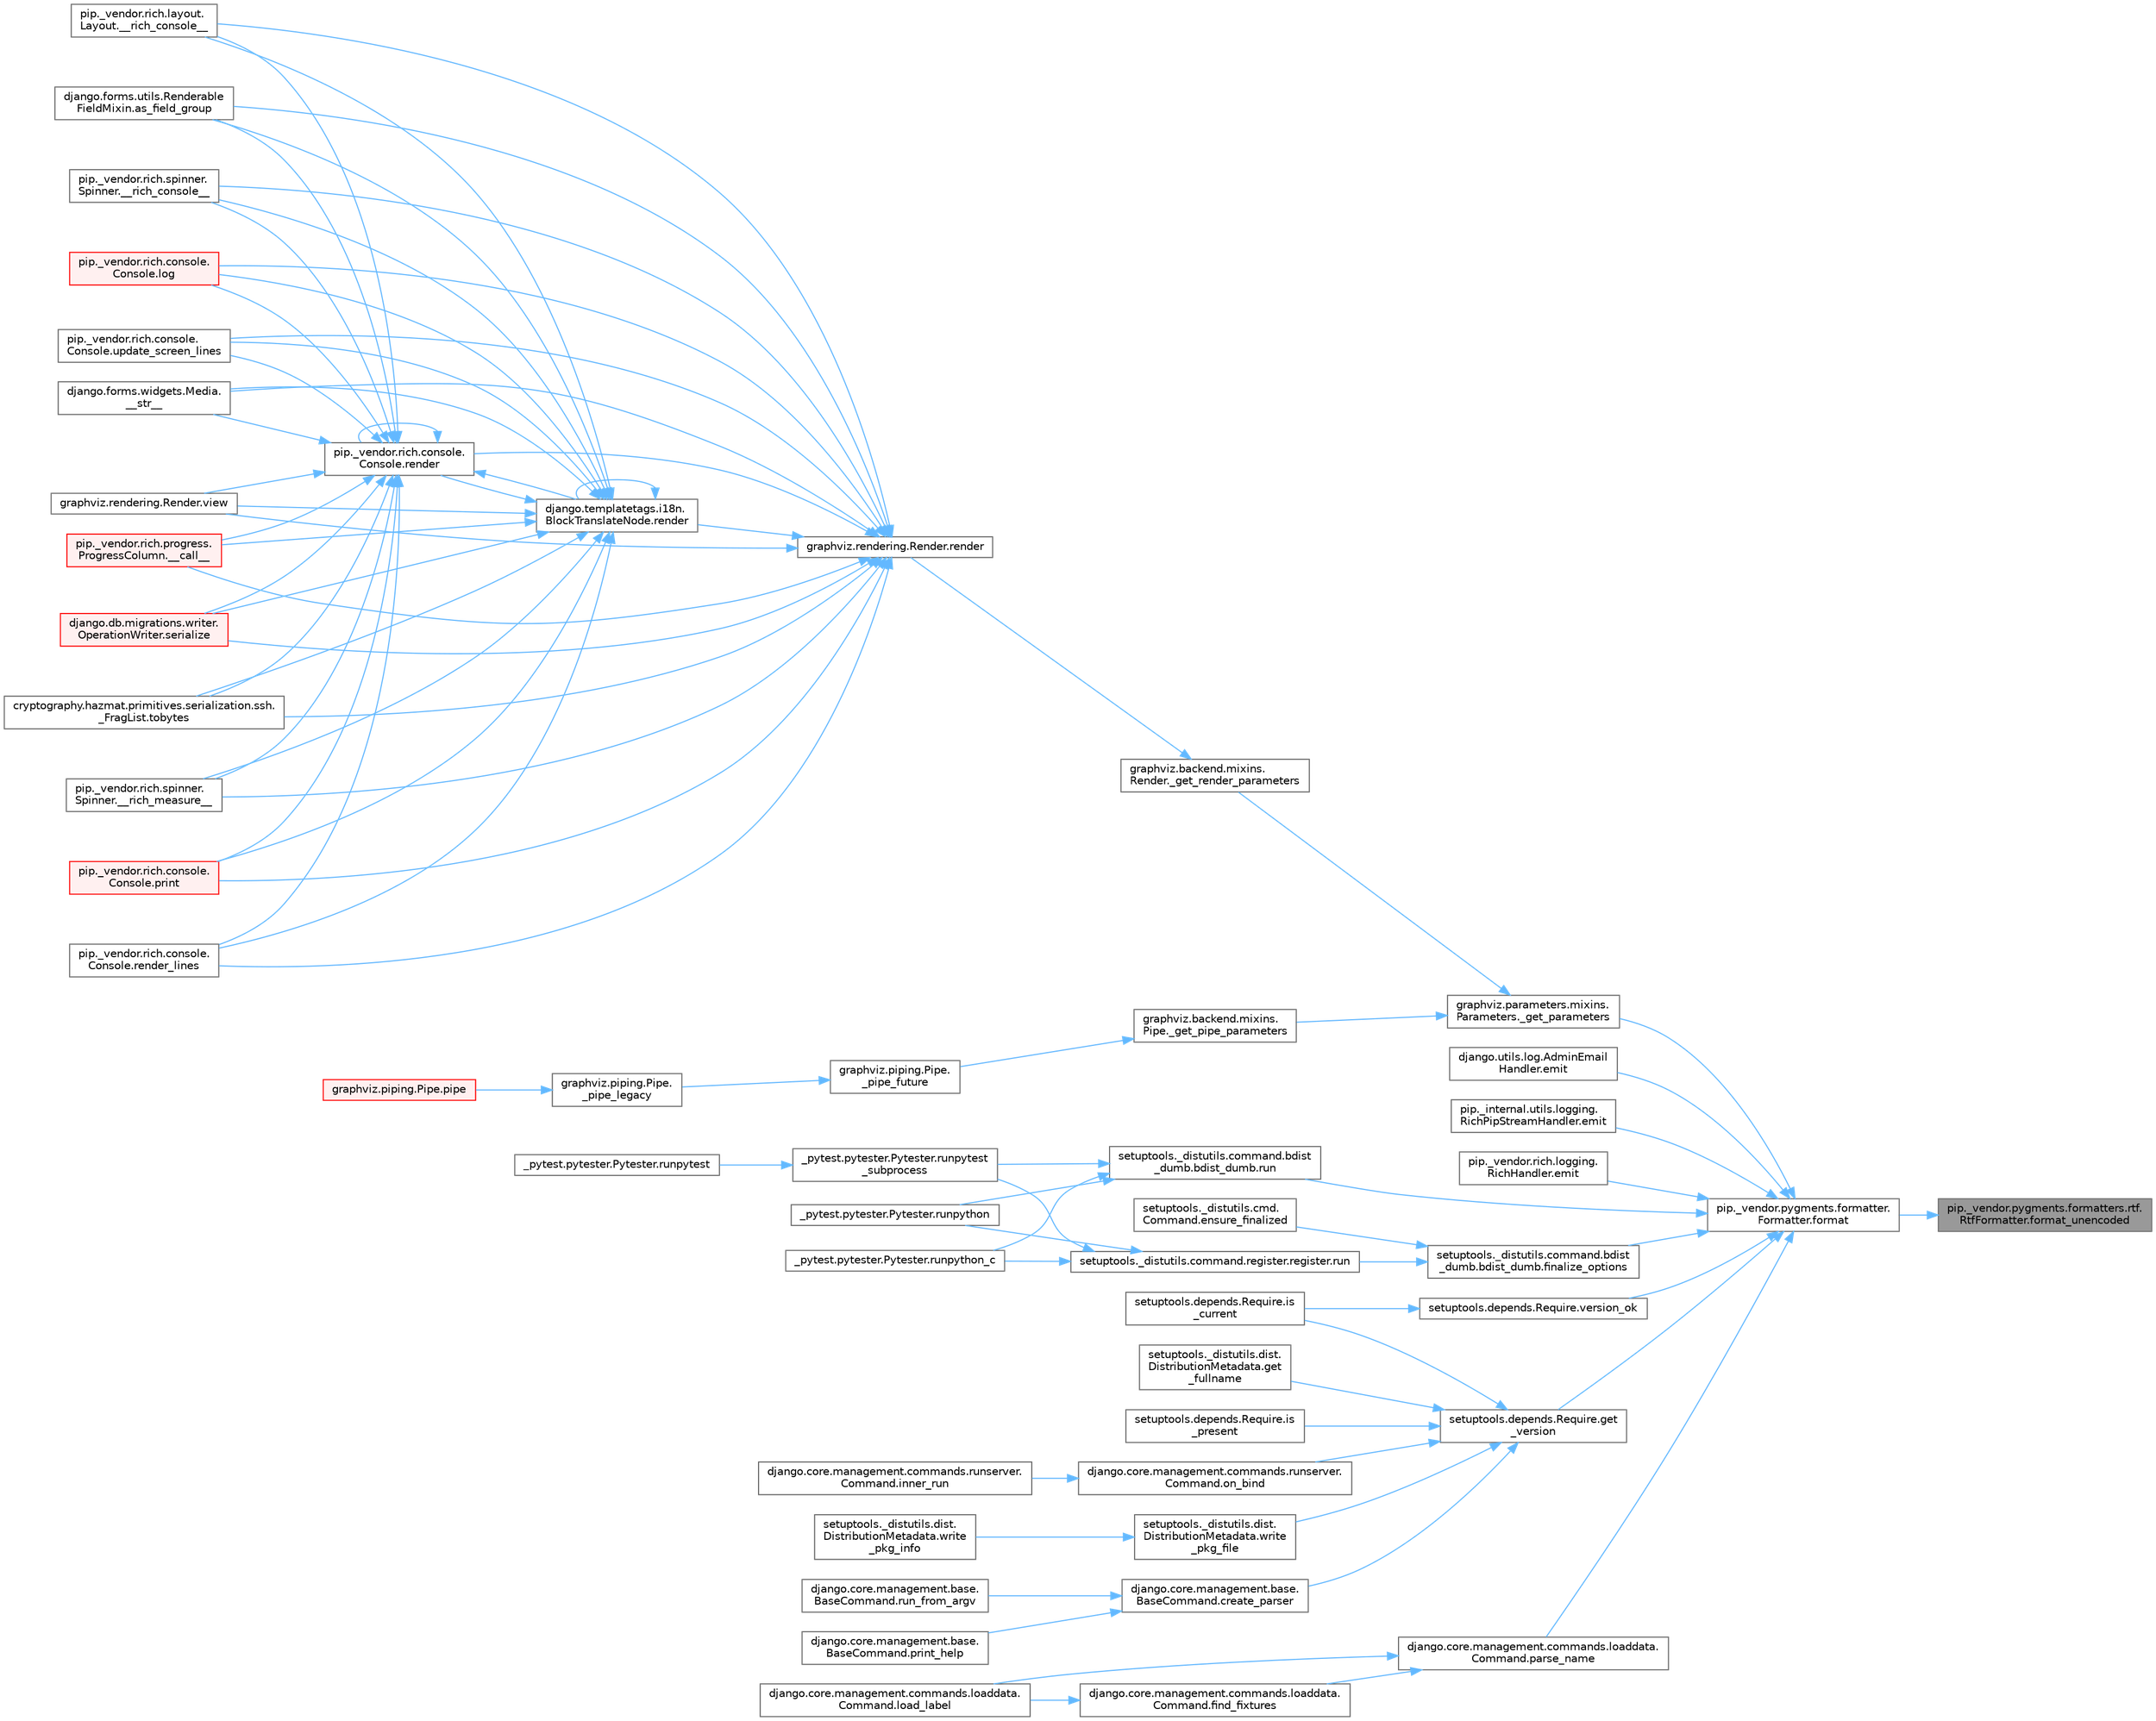 digraph "pip._vendor.pygments.formatters.rtf.RtfFormatter.format_unencoded"
{
 // LATEX_PDF_SIZE
  bgcolor="transparent";
  edge [fontname=Helvetica,fontsize=10,labelfontname=Helvetica,labelfontsize=10];
  node [fontname=Helvetica,fontsize=10,shape=box,height=0.2,width=0.4];
  rankdir="RL";
  Node1 [id="Node000001",label="pip._vendor.pygments.formatters.rtf.\lRtfFormatter.format_unencoded",height=0.2,width=0.4,color="gray40", fillcolor="grey60", style="filled", fontcolor="black",tooltip=" "];
  Node1 -> Node2 [id="edge1_Node000001_Node000002",dir="back",color="steelblue1",style="solid",tooltip=" "];
  Node2 [id="Node000002",label="pip._vendor.pygments.formatter.\lFormatter.format",height=0.2,width=0.4,color="grey40", fillcolor="white", style="filled",URL="$classpip_1_1__vendor_1_1pygments_1_1formatter_1_1_formatter.html#a11054ddaa650b704c79f1ea0500b1e1e",tooltip=" "];
  Node2 -> Node3 [id="edge2_Node000002_Node000003",dir="back",color="steelblue1",style="solid",tooltip=" "];
  Node3 [id="Node000003",label="graphviz.parameters.mixins.\lParameters._get_parameters",height=0.2,width=0.4,color="grey40", fillcolor="white", style="filled",URL="$classgraphviz_1_1parameters_1_1mixins_1_1_parameters.html#afbdb3248258e4e956d5a7a5f70e60b27",tooltip=" "];
  Node3 -> Node4 [id="edge3_Node000003_Node000004",dir="back",color="steelblue1",style="solid",tooltip=" "];
  Node4 [id="Node000004",label="graphviz.backend.mixins.\lPipe._get_pipe_parameters",height=0.2,width=0.4,color="grey40", fillcolor="white", style="filled",URL="$classgraphviz_1_1backend_1_1mixins_1_1_pipe.html#a71c9b0c3410eae1975141f6c7774a1a0",tooltip=" "];
  Node4 -> Node5 [id="edge4_Node000004_Node000005",dir="back",color="steelblue1",style="solid",tooltip=" "];
  Node5 [id="Node000005",label="graphviz.piping.Pipe.\l_pipe_future",height=0.2,width=0.4,color="grey40", fillcolor="white", style="filled",URL="$classgraphviz_1_1piping_1_1_pipe.html#af8e945601764f6c1340dc13ff7606aab",tooltip=" "];
  Node5 -> Node6 [id="edge5_Node000005_Node000006",dir="back",color="steelblue1",style="solid",tooltip=" "];
  Node6 [id="Node000006",label="graphviz.piping.Pipe.\l_pipe_legacy",height=0.2,width=0.4,color="grey40", fillcolor="white", style="filled",URL="$classgraphviz_1_1piping_1_1_pipe.html#a6632f0bdcb84b91daead31b26b79b528",tooltip=" "];
  Node6 -> Node7 [id="edge6_Node000006_Node000007",dir="back",color="steelblue1",style="solid",tooltip=" "];
  Node7 [id="Node000007",label="graphviz.piping.Pipe.pipe",height=0.2,width=0.4,color="red", fillcolor="#FFF0F0", style="filled",URL="$classgraphviz_1_1piping_1_1_pipe.html#ad98e895b06a856a0b5aa0f6be556ddf2",tooltip=" "];
  Node3 -> Node11 [id="edge7_Node000003_Node000011",dir="back",color="steelblue1",style="solid",tooltip=" "];
  Node11 [id="Node000011",label="graphviz.backend.mixins.\lRender._get_render_parameters",height=0.2,width=0.4,color="grey40", fillcolor="white", style="filled",URL="$classgraphviz_1_1backend_1_1mixins_1_1_render.html#aedbcb99d10d2133f71d5f6671cbe257b",tooltip=" "];
  Node11 -> Node12 [id="edge8_Node000011_Node000012",dir="back",color="steelblue1",style="solid",tooltip=" "];
  Node12 [id="Node000012",label="graphviz.rendering.Render.render",height=0.2,width=0.4,color="grey40", fillcolor="white", style="filled",URL="$classgraphviz_1_1rendering_1_1_render.html#a0249d6538d64a6b59b1bed64d4636456",tooltip=" "];
  Node12 -> Node13 [id="edge9_Node000012_Node000013",dir="back",color="steelblue1",style="solid",tooltip=" "];
  Node13 [id="Node000013",label="pip._vendor.rich.progress.\lProgressColumn.__call__",height=0.2,width=0.4,color="red", fillcolor="#FFF0F0", style="filled",URL="$classpip_1_1__vendor_1_1rich_1_1progress_1_1_progress_column.html#ae0c399be74222f949edb0fa5324cf6ea",tooltip=" "];
  Node12 -> Node16 [id="edge10_Node000012_Node000016",dir="back",color="steelblue1",style="solid",tooltip=" "];
  Node16 [id="Node000016",label="pip._vendor.rich.layout.\lLayout.__rich_console__",height=0.2,width=0.4,color="grey40", fillcolor="white", style="filled",URL="$classpip_1_1__vendor_1_1rich_1_1layout_1_1_layout.html#ac39cb3d17d2b0324ee1b0dada41a3ebd",tooltip=" "];
  Node12 -> Node17 [id="edge11_Node000012_Node000017",dir="back",color="steelblue1",style="solid",tooltip=" "];
  Node17 [id="Node000017",label="pip._vendor.rich.spinner.\lSpinner.__rich_console__",height=0.2,width=0.4,color="grey40", fillcolor="white", style="filled",URL="$classpip_1_1__vendor_1_1rich_1_1spinner_1_1_spinner.html#a6883d8dced19ac48d4dfc74f776357fd",tooltip=" "];
  Node12 -> Node18 [id="edge12_Node000012_Node000018",dir="back",color="steelblue1",style="solid",tooltip=" "];
  Node18 [id="Node000018",label="pip._vendor.rich.spinner.\lSpinner.__rich_measure__",height=0.2,width=0.4,color="grey40", fillcolor="white", style="filled",URL="$classpip_1_1__vendor_1_1rich_1_1spinner_1_1_spinner.html#a89745682c823c44a31bae8e8d07869f5",tooltip=" "];
  Node12 -> Node19 [id="edge13_Node000012_Node000019",dir="back",color="steelblue1",style="solid",tooltip=" "];
  Node19 [id="Node000019",label="django.forms.widgets.Media.\l__str__",height=0.2,width=0.4,color="grey40", fillcolor="white", style="filled",URL="$classdjango_1_1forms_1_1widgets_1_1_media.html#ae1651710548a7d9f14f036d035012d21",tooltip=" "];
  Node12 -> Node20 [id="edge14_Node000012_Node000020",dir="back",color="steelblue1",style="solid",tooltip=" "];
  Node20 [id="Node000020",label="django.forms.utils.Renderable\lFieldMixin.as_field_group",height=0.2,width=0.4,color="grey40", fillcolor="white", style="filled",URL="$classdjango_1_1forms_1_1utils_1_1_renderable_field_mixin.html#a1e9a1b4f790ea694431554267fd5d74c",tooltip=" "];
  Node12 -> Node21 [id="edge15_Node000012_Node000021",dir="back",color="steelblue1",style="solid",tooltip=" "];
  Node21 [id="Node000021",label="pip._vendor.rich.console.\lConsole.log",height=0.2,width=0.4,color="red", fillcolor="#FFF0F0", style="filled",URL="$classpip_1_1__vendor_1_1rich_1_1console_1_1_console.html#af9c77e39f9413fc2b134c60cfa23b0f1",tooltip=" "];
  Node12 -> Node442 [id="edge16_Node000012_Node000442",dir="back",color="steelblue1",style="solid",tooltip=" "];
  Node442 [id="Node000442",label="pip._vendor.rich.console.\lConsole.print",height=0.2,width=0.4,color="red", fillcolor="#FFF0F0", style="filled",URL="$classpip_1_1__vendor_1_1rich_1_1console_1_1_console.html#af954370cdbb49236b597f2c11064549d",tooltip=" "];
  Node12 -> Node892 [id="edge17_Node000012_Node000892",dir="back",color="steelblue1",style="solid",tooltip=" "];
  Node892 [id="Node000892",label="django.templatetags.i18n.\lBlockTranslateNode.render",height=0.2,width=0.4,color="grey40", fillcolor="white", style="filled",URL="$classdjango_1_1templatetags_1_1i18n_1_1_block_translate_node.html#aaf05bebfd02c1c4b676387ada0357832",tooltip=" "];
  Node892 -> Node13 [id="edge18_Node000892_Node000013",dir="back",color="steelblue1",style="solid",tooltip=" "];
  Node892 -> Node16 [id="edge19_Node000892_Node000016",dir="back",color="steelblue1",style="solid",tooltip=" "];
  Node892 -> Node17 [id="edge20_Node000892_Node000017",dir="back",color="steelblue1",style="solid",tooltip=" "];
  Node892 -> Node18 [id="edge21_Node000892_Node000018",dir="back",color="steelblue1",style="solid",tooltip=" "];
  Node892 -> Node19 [id="edge22_Node000892_Node000019",dir="back",color="steelblue1",style="solid",tooltip=" "];
  Node892 -> Node20 [id="edge23_Node000892_Node000020",dir="back",color="steelblue1",style="solid",tooltip=" "];
  Node892 -> Node21 [id="edge24_Node000892_Node000021",dir="back",color="steelblue1",style="solid",tooltip=" "];
  Node892 -> Node442 [id="edge25_Node000892_Node000442",dir="back",color="steelblue1",style="solid",tooltip=" "];
  Node892 -> Node892 [id="edge26_Node000892_Node000892",dir="back",color="steelblue1",style="solid",tooltip=" "];
  Node892 -> Node893 [id="edge27_Node000892_Node000893",dir="back",color="steelblue1",style="solid",tooltip=" "];
  Node893 [id="Node000893",label="pip._vendor.rich.console.\lConsole.render",height=0.2,width=0.4,color="grey40", fillcolor="white", style="filled",URL="$classpip_1_1__vendor_1_1rich_1_1console_1_1_console.html#a9551b8254c573105adde80622393a938",tooltip=" "];
  Node893 -> Node13 [id="edge28_Node000893_Node000013",dir="back",color="steelblue1",style="solid",tooltip=" "];
  Node893 -> Node16 [id="edge29_Node000893_Node000016",dir="back",color="steelblue1",style="solid",tooltip=" "];
  Node893 -> Node17 [id="edge30_Node000893_Node000017",dir="back",color="steelblue1",style="solid",tooltip=" "];
  Node893 -> Node18 [id="edge31_Node000893_Node000018",dir="back",color="steelblue1",style="solid",tooltip=" "];
  Node893 -> Node19 [id="edge32_Node000893_Node000019",dir="back",color="steelblue1",style="solid",tooltip=" "];
  Node893 -> Node20 [id="edge33_Node000893_Node000020",dir="back",color="steelblue1",style="solid",tooltip=" "];
  Node893 -> Node21 [id="edge34_Node000893_Node000021",dir="back",color="steelblue1",style="solid",tooltip=" "];
  Node893 -> Node442 [id="edge35_Node000893_Node000442",dir="back",color="steelblue1",style="solid",tooltip=" "];
  Node893 -> Node892 [id="edge36_Node000893_Node000892",dir="back",color="steelblue1",style="solid",tooltip=" "];
  Node893 -> Node893 [id="edge37_Node000893_Node000893",dir="back",color="steelblue1",style="solid",tooltip=" "];
  Node893 -> Node894 [id="edge38_Node000893_Node000894",dir="back",color="steelblue1",style="solid",tooltip=" "];
  Node894 [id="Node000894",label="pip._vendor.rich.console.\lConsole.render_lines",height=0.2,width=0.4,color="grey40", fillcolor="white", style="filled",URL="$classpip_1_1__vendor_1_1rich_1_1console_1_1_console.html#a5818808a49db20c5bee6986425f96f14",tooltip=" "];
  Node893 -> Node895 [id="edge39_Node000893_Node000895",dir="back",color="steelblue1",style="solid",tooltip=" "];
  Node895 [id="Node000895",label="django.db.migrations.writer.\lOperationWriter.serialize",height=0.2,width=0.4,color="red", fillcolor="#FFF0F0", style="filled",URL="$classdjango_1_1db_1_1migrations_1_1writer_1_1_operation_writer.html#a866e8d13e1c54a35d74e9a6b0383b2f8",tooltip=" "];
  Node893 -> Node1254 [id="edge40_Node000893_Node001254",dir="back",color="steelblue1",style="solid",tooltip=" "];
  Node1254 [id="Node001254",label="cryptography.hazmat.primitives.serialization.ssh.\l_FragList.tobytes",height=0.2,width=0.4,color="grey40", fillcolor="white", style="filled",URL="$classcryptography_1_1hazmat_1_1primitives_1_1serialization_1_1ssh_1_1___frag_list.html#a195dd4e7c741624829a13af53fa3de38",tooltip=" "];
  Node893 -> Node1255 [id="edge41_Node000893_Node001255",dir="back",color="steelblue1",style="solid",tooltip=" "];
  Node1255 [id="Node001255",label="pip._vendor.rich.console.\lConsole.update_screen_lines",height=0.2,width=0.4,color="grey40", fillcolor="white", style="filled",URL="$classpip_1_1__vendor_1_1rich_1_1console_1_1_console.html#a21cfe5af86ec7533f23d45fe2969817e",tooltip=" "];
  Node893 -> Node1256 [id="edge42_Node000893_Node001256",dir="back",color="steelblue1",style="solid",tooltip=" "];
  Node1256 [id="Node001256",label="graphviz.rendering.Render.view",height=0.2,width=0.4,color="grey40", fillcolor="white", style="filled",URL="$classgraphviz_1_1rendering_1_1_render.html#a53169c422996b9a7e92b5580c13914e2",tooltip=" "];
  Node892 -> Node894 [id="edge43_Node000892_Node000894",dir="back",color="steelblue1",style="solid",tooltip=" "];
  Node892 -> Node895 [id="edge44_Node000892_Node000895",dir="back",color="steelblue1",style="solid",tooltip=" "];
  Node892 -> Node1254 [id="edge45_Node000892_Node001254",dir="back",color="steelblue1",style="solid",tooltip=" "];
  Node892 -> Node1255 [id="edge46_Node000892_Node001255",dir="back",color="steelblue1",style="solid",tooltip=" "];
  Node892 -> Node1256 [id="edge47_Node000892_Node001256",dir="back",color="steelblue1",style="solid",tooltip=" "];
  Node12 -> Node893 [id="edge48_Node000012_Node000893",dir="back",color="steelblue1",style="solid",tooltip=" "];
  Node12 -> Node894 [id="edge49_Node000012_Node000894",dir="back",color="steelblue1",style="solid",tooltip=" "];
  Node12 -> Node895 [id="edge50_Node000012_Node000895",dir="back",color="steelblue1",style="solid",tooltip=" "];
  Node12 -> Node1254 [id="edge51_Node000012_Node001254",dir="back",color="steelblue1",style="solid",tooltip=" "];
  Node12 -> Node1255 [id="edge52_Node000012_Node001255",dir="back",color="steelblue1",style="solid",tooltip=" "];
  Node12 -> Node1256 [id="edge53_Node000012_Node001256",dir="back",color="steelblue1",style="solid",tooltip=" "];
  Node2 -> Node938 [id="edge54_Node000002_Node000938",dir="back",color="steelblue1",style="solid",tooltip=" "];
  Node938 [id="Node000938",label="django.utils.log.AdminEmail\lHandler.emit",height=0.2,width=0.4,color="grey40", fillcolor="white", style="filled",URL="$classdjango_1_1utils_1_1log_1_1_admin_email_handler.html#a11349fead71eaec84d4aff34a8deb666",tooltip=" "];
  Node2 -> Node939 [id="edge55_Node000002_Node000939",dir="back",color="steelblue1",style="solid",tooltip=" "];
  Node939 [id="Node000939",label="pip._internal.utils.logging.\lRichPipStreamHandler.emit",height=0.2,width=0.4,color="grey40", fillcolor="white", style="filled",URL="$classpip_1_1__internal_1_1utils_1_1logging_1_1_rich_pip_stream_handler.html#ad9f05ef5ca9f8e35a17f0786341ede5e",tooltip=" "];
  Node2 -> Node940 [id="edge56_Node000002_Node000940",dir="back",color="steelblue1",style="solid",tooltip=" "];
  Node940 [id="Node000940",label="pip._vendor.rich.logging.\lRichHandler.emit",height=0.2,width=0.4,color="grey40", fillcolor="white", style="filled",URL="$classpip_1_1__vendor_1_1rich_1_1logging_1_1_rich_handler.html#ab4cb212e118c85f22366e22bc4a7d0fc",tooltip=" "];
  Node2 -> Node941 [id="edge57_Node000002_Node000941",dir="back",color="steelblue1",style="solid",tooltip=" "];
  Node941 [id="Node000941",label="setuptools._distutils.command.bdist\l_dumb.bdist_dumb.finalize_options",height=0.2,width=0.4,color="grey40", fillcolor="white", style="filled",URL="$classsetuptools_1_1__distutils_1_1command_1_1bdist__dumb_1_1bdist__dumb.html#a5c59784dbb6b042d048b222bf21b617b",tooltip=" "];
  Node941 -> Node113 [id="edge58_Node000941_Node000113",dir="back",color="steelblue1",style="solid",tooltip=" "];
  Node113 [id="Node000113",label="setuptools._distutils.cmd.\lCommand.ensure_finalized",height=0.2,width=0.4,color="grey40", fillcolor="white", style="filled",URL="$classsetuptools_1_1__distutils_1_1cmd_1_1_command.html#a3d586ca13afbfed87a11872fd15515ab",tooltip=" "];
  Node941 -> Node114 [id="edge59_Node000941_Node000114",dir="back",color="steelblue1",style="solid",tooltip=" "];
  Node114 [id="Node000114",label="setuptools._distutils.command.register.register.run",height=0.2,width=0.4,color="grey40", fillcolor="white", style="filled",URL="$classsetuptools_1_1__distutils_1_1command_1_1register_1_1register.html#a2c04b126757f477c907033d7f3d0e169",tooltip=" "];
  Node114 -> Node115 [id="edge60_Node000114_Node000115",dir="back",color="steelblue1",style="solid",tooltip=" "];
  Node115 [id="Node000115",label="_pytest.pytester.Pytester.runpytest\l_subprocess",height=0.2,width=0.4,color="grey40", fillcolor="white", style="filled",URL="$class__pytest_1_1pytester_1_1_pytester.html#a59323c6d6a1469a1206f1c0b8fce99c9",tooltip=" "];
  Node115 -> Node116 [id="edge61_Node000115_Node000116",dir="back",color="steelblue1",style="solid",tooltip=" "];
  Node116 [id="Node000116",label="_pytest.pytester.Pytester.runpytest",height=0.2,width=0.4,color="grey40", fillcolor="white", style="filled",URL="$class__pytest_1_1pytester_1_1_pytester.html#a2765db48ffe1b8853581d711ff43a87b",tooltip=" "];
  Node114 -> Node117 [id="edge62_Node000114_Node000117",dir="back",color="steelblue1",style="solid",tooltip=" "];
  Node117 [id="Node000117",label="_pytest.pytester.Pytester.runpython",height=0.2,width=0.4,color="grey40", fillcolor="white", style="filled",URL="$class__pytest_1_1pytester_1_1_pytester.html#a4e0c539507f15fd333cf618faf9687ef",tooltip=" "];
  Node114 -> Node118 [id="edge63_Node000114_Node000118",dir="back",color="steelblue1",style="solid",tooltip=" "];
  Node118 [id="Node000118",label="_pytest.pytester.Pytester.runpython_c",height=0.2,width=0.4,color="grey40", fillcolor="white", style="filled",URL="$class__pytest_1_1pytester_1_1_pytester.html#aea789acfe206d9c40d9a6bf54a337f2a",tooltip=" "];
  Node2 -> Node942 [id="edge64_Node000002_Node000942",dir="back",color="steelblue1",style="solid",tooltip=" "];
  Node942 [id="Node000942",label="setuptools.depends.Require.get\l_version",height=0.2,width=0.4,color="grey40", fillcolor="white", style="filled",URL="$classsetuptools_1_1depends_1_1_require.html#a4046ad4155f80d85057e4ccd6a41dc00",tooltip=" "];
  Node942 -> Node943 [id="edge65_Node000942_Node000943",dir="back",color="steelblue1",style="solid",tooltip=" "];
  Node943 [id="Node000943",label="django.core.management.base.\lBaseCommand.create_parser",height=0.2,width=0.4,color="grey40", fillcolor="white", style="filled",URL="$classdjango_1_1core_1_1management_1_1base_1_1_base_command.html#ae878e488f18d67acf1037a7e2db5b478",tooltip=" "];
  Node943 -> Node944 [id="edge66_Node000943_Node000944",dir="back",color="steelblue1",style="solid",tooltip=" "];
  Node944 [id="Node000944",label="django.core.management.base.\lBaseCommand.print_help",height=0.2,width=0.4,color="grey40", fillcolor="white", style="filled",URL="$classdjango_1_1core_1_1management_1_1base_1_1_base_command.html#a9f81b6c52db3a2b0a123ca7bdd0ee819",tooltip=" "];
  Node943 -> Node347 [id="edge67_Node000943_Node000347",dir="back",color="steelblue1",style="solid",tooltip=" "];
  Node347 [id="Node000347",label="django.core.management.base.\lBaseCommand.run_from_argv",height=0.2,width=0.4,color="grey40", fillcolor="white", style="filled",URL="$classdjango_1_1core_1_1management_1_1base_1_1_base_command.html#a6c1cc5fc9ec35d268e45ebaadd2ac4a7",tooltip=" "];
  Node942 -> Node945 [id="edge68_Node000942_Node000945",dir="back",color="steelblue1",style="solid",tooltip=" "];
  Node945 [id="Node000945",label="setuptools._distutils.dist.\lDistributionMetadata.get\l_fullname",height=0.2,width=0.4,color="grey40", fillcolor="white", style="filled",URL="$classsetuptools_1_1__distutils_1_1dist_1_1_distribution_metadata.html#ab7420b68c460cd9eb85694a8be6ee524",tooltip=" "];
  Node942 -> Node946 [id="edge69_Node000942_Node000946",dir="back",color="steelblue1",style="solid",tooltip=" "];
  Node946 [id="Node000946",label="setuptools.depends.Require.is\l_current",height=0.2,width=0.4,color="grey40", fillcolor="white", style="filled",URL="$classsetuptools_1_1depends_1_1_require.html#a81f55cdf6880a438b636542f06b9485a",tooltip=" "];
  Node942 -> Node947 [id="edge70_Node000942_Node000947",dir="back",color="steelblue1",style="solid",tooltip=" "];
  Node947 [id="Node000947",label="setuptools.depends.Require.is\l_present",height=0.2,width=0.4,color="grey40", fillcolor="white", style="filled",URL="$classsetuptools_1_1depends_1_1_require.html#a3ab4975a6b46661ed70950dae37ed79c",tooltip=" "];
  Node942 -> Node948 [id="edge71_Node000942_Node000948",dir="back",color="steelblue1",style="solid",tooltip=" "];
  Node948 [id="Node000948",label="django.core.management.commands.runserver.\lCommand.on_bind",height=0.2,width=0.4,color="grey40", fillcolor="white", style="filled",URL="$classdjango_1_1core_1_1management_1_1commands_1_1runserver_1_1_command.html#a9be890479e656b71da83b03cd9adc584",tooltip=" "];
  Node948 -> Node949 [id="edge72_Node000948_Node000949",dir="back",color="steelblue1",style="solid",tooltip=" "];
  Node949 [id="Node000949",label="django.core.management.commands.runserver.\lCommand.inner_run",height=0.2,width=0.4,color="grey40", fillcolor="white", style="filled",URL="$classdjango_1_1core_1_1management_1_1commands_1_1runserver_1_1_command.html#acfb4f8a23c7de4b2d14ba1acbe99e76c",tooltip=" "];
  Node942 -> Node642 [id="edge73_Node000942_Node000642",dir="back",color="steelblue1",style="solid",tooltip=" "];
  Node642 [id="Node000642",label="setuptools._distutils.dist.\lDistributionMetadata.write\l_pkg_file",height=0.2,width=0.4,color="grey40", fillcolor="white", style="filled",URL="$classsetuptools_1_1__distutils_1_1dist_1_1_distribution_metadata.html#a2a55009e9d487a82234459fb242f4be0",tooltip=" "];
  Node642 -> Node643 [id="edge74_Node000642_Node000643",dir="back",color="steelblue1",style="solid",tooltip=" "];
  Node643 [id="Node000643",label="setuptools._distutils.dist.\lDistributionMetadata.write\l_pkg_info",height=0.2,width=0.4,color="grey40", fillcolor="white", style="filled",URL="$classsetuptools_1_1__distutils_1_1dist_1_1_distribution_metadata.html#a0f62394989fd40fc4215cb7e4250fcfb",tooltip=" "];
  Node2 -> Node950 [id="edge75_Node000002_Node000950",dir="back",color="steelblue1",style="solid",tooltip=" "];
  Node950 [id="Node000950",label="django.core.management.commands.loaddata.\lCommand.parse_name",height=0.2,width=0.4,color="grey40", fillcolor="white", style="filled",URL="$classdjango_1_1core_1_1management_1_1commands_1_1loaddata_1_1_command.html#aac6fd16700a70d972d7cafd0bcf5d5aa",tooltip=" "];
  Node950 -> Node951 [id="edge76_Node000950_Node000951",dir="back",color="steelblue1",style="solid",tooltip=" "];
  Node951 [id="Node000951",label="django.core.management.commands.loaddata.\lCommand.find_fixtures",height=0.2,width=0.4,color="grey40", fillcolor="white", style="filled",URL="$classdjango_1_1core_1_1management_1_1commands_1_1loaddata_1_1_command.html#ae13127621bcc44cf1fdc0029ed204022",tooltip=" "];
  Node951 -> Node952 [id="edge77_Node000951_Node000952",dir="back",color="steelblue1",style="solid",tooltip=" "];
  Node952 [id="Node000952",label="django.core.management.commands.loaddata.\lCommand.load_label",height=0.2,width=0.4,color="grey40", fillcolor="white", style="filled",URL="$classdjango_1_1core_1_1management_1_1commands_1_1loaddata_1_1_command.html#a94197296f84aacd90df47924a21709f7",tooltip=" "];
  Node950 -> Node952 [id="edge78_Node000950_Node000952",dir="back",color="steelblue1",style="solid",tooltip=" "];
  Node2 -> Node953 [id="edge79_Node000002_Node000953",dir="back",color="steelblue1",style="solid",tooltip=" "];
  Node953 [id="Node000953",label="setuptools._distutils.command.bdist\l_dumb.bdist_dumb.run",height=0.2,width=0.4,color="grey40", fillcolor="white", style="filled",URL="$classsetuptools_1_1__distutils_1_1command_1_1bdist__dumb_1_1bdist__dumb.html#a1ddf2b2f2332fed447e1f22a0cf6e129",tooltip=" "];
  Node953 -> Node115 [id="edge80_Node000953_Node000115",dir="back",color="steelblue1",style="solid",tooltip=" "];
  Node953 -> Node117 [id="edge81_Node000953_Node000117",dir="back",color="steelblue1",style="solid",tooltip=" "];
  Node953 -> Node118 [id="edge82_Node000953_Node000118",dir="back",color="steelblue1",style="solid",tooltip=" "];
  Node2 -> Node954 [id="edge83_Node000002_Node000954",dir="back",color="steelblue1",style="solid",tooltip=" "];
  Node954 [id="Node000954",label="setuptools.depends.Require.version_ok",height=0.2,width=0.4,color="grey40", fillcolor="white", style="filled",URL="$classsetuptools_1_1depends_1_1_require.html#ac295f5deb6934eda74031b692cdd1678",tooltip=" "];
  Node954 -> Node946 [id="edge84_Node000954_Node000946",dir="back",color="steelblue1",style="solid",tooltip=" "];
}
